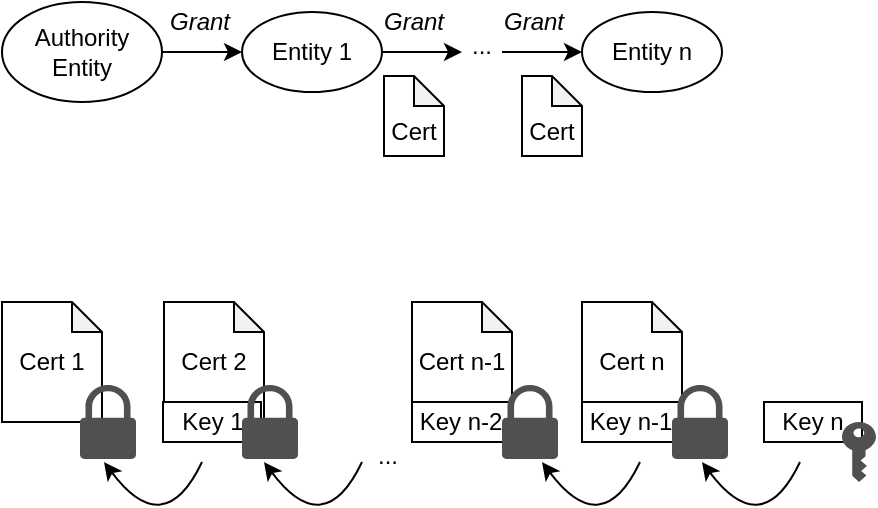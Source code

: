 <mxfile version="15.8.2" type="github">
  <diagram id="0TczY09dIJsgqQPIqadh" name="Page-1">
    <mxGraphModel dx="1018" dy="537" grid="1" gridSize="10" guides="1" tooltips="1" connect="1" arrows="1" fold="1" page="1" pageScale="1" pageWidth="850" pageHeight="1100" math="0" shadow="0">
      <root>
        <mxCell id="0" />
        <mxCell id="1" parent="0" />
        <mxCell id="RIr1uTYLNQnh8_1ja7Qw-29" value="Key n" style="rounded=0;whiteSpace=wrap;html=1;" vertex="1" parent="1">
          <mxGeometry x="511" y="420" width="49" height="20" as="geometry" />
        </mxCell>
        <mxCell id="RIr1uTYLNQnh8_1ja7Qw-1" value="Authority&lt;br&gt;Entity" style="ellipse;whiteSpace=wrap;html=1;" vertex="1" parent="1">
          <mxGeometry x="130" y="220" width="80" height="50" as="geometry" />
        </mxCell>
        <mxCell id="RIr1uTYLNQnh8_1ja7Qw-4" value="Entity 1" style="ellipse;whiteSpace=wrap;html=1;" vertex="1" parent="1">
          <mxGeometry x="250" y="225" width="70" height="40" as="geometry" />
        </mxCell>
        <mxCell id="RIr1uTYLNQnh8_1ja7Qw-5" value="Entity n" style="ellipse;whiteSpace=wrap;html=1;" vertex="1" parent="1">
          <mxGeometry x="420" y="225" width="70" height="40" as="geometry" />
        </mxCell>
        <mxCell id="RIr1uTYLNQnh8_1ja7Qw-6" value="" style="endArrow=classic;html=1;rounded=0;exitX=1;exitY=0.5;exitDx=0;exitDy=0;entryX=0;entryY=0.5;entryDx=0;entryDy=0;" edge="1" parent="1" source="RIr1uTYLNQnh8_1ja7Qw-1" target="RIr1uTYLNQnh8_1ja7Qw-4">
          <mxGeometry width="50" height="50" relative="1" as="geometry">
            <mxPoint x="400" y="340" as="sourcePoint" />
            <mxPoint x="450" y="290" as="targetPoint" />
          </mxGeometry>
        </mxCell>
        <mxCell id="RIr1uTYLNQnh8_1ja7Qw-7" value="&lt;i&gt;Grant&lt;/i&gt;" style="text;html=1;strokeColor=none;fillColor=none;align=center;verticalAlign=middle;whiteSpace=wrap;rounded=0;" vertex="1" parent="1">
          <mxGeometry x="199" y="220" width="60" height="20" as="geometry" />
        </mxCell>
        <mxCell id="RIr1uTYLNQnh8_1ja7Qw-9" value="" style="endArrow=classic;html=1;rounded=0;exitX=1;exitY=0.5;exitDx=0;exitDy=0;" edge="1" parent="1" source="RIr1uTYLNQnh8_1ja7Qw-4">
          <mxGeometry width="50" height="50" relative="1" as="geometry">
            <mxPoint x="220" y="255" as="sourcePoint" />
            <mxPoint x="360" y="245" as="targetPoint" />
          </mxGeometry>
        </mxCell>
        <mxCell id="RIr1uTYLNQnh8_1ja7Qw-10" value="" style="endArrow=classic;html=1;rounded=0;entryX=0;entryY=0.5;entryDx=0;entryDy=0;" edge="1" parent="1" target="RIr1uTYLNQnh8_1ja7Qw-5">
          <mxGeometry width="50" height="50" relative="1" as="geometry">
            <mxPoint x="380" y="245" as="sourcePoint" />
            <mxPoint x="330" y="255" as="targetPoint" />
          </mxGeometry>
        </mxCell>
        <mxCell id="RIr1uTYLNQnh8_1ja7Qw-12" value="..." style="text;html=1;strokeColor=none;fillColor=none;align=center;verticalAlign=middle;whiteSpace=wrap;rounded=0;" vertex="1" parent="1">
          <mxGeometry x="340" y="227" width="60" height="30" as="geometry" />
        </mxCell>
        <mxCell id="RIr1uTYLNQnh8_1ja7Qw-13" value="&lt;i&gt;Grant&lt;/i&gt;" style="text;html=1;strokeColor=none;fillColor=none;align=center;verticalAlign=middle;whiteSpace=wrap;rounded=0;" vertex="1" parent="1">
          <mxGeometry x="306" y="220" width="60" height="20" as="geometry" />
        </mxCell>
        <mxCell id="RIr1uTYLNQnh8_1ja7Qw-14" value="&lt;i&gt;Grant&lt;/i&gt;" style="text;html=1;strokeColor=none;fillColor=none;align=center;verticalAlign=middle;whiteSpace=wrap;rounded=0;" vertex="1" parent="1">
          <mxGeometry x="366" y="220" width="60" height="20" as="geometry" />
        </mxCell>
        <mxCell id="RIr1uTYLNQnh8_1ja7Qw-15" value="Cert 1" style="shape=note;whiteSpace=wrap;html=1;backgroundOutline=1;darkOpacity=0.05;size=15;" vertex="1" parent="1">
          <mxGeometry x="130" y="370" width="50" height="60" as="geometry" />
        </mxCell>
        <mxCell id="RIr1uTYLNQnh8_1ja7Qw-16" value="&lt;br&gt;Cert" style="shape=note;whiteSpace=wrap;html=1;backgroundOutline=1;darkOpacity=0.05;size=15;" vertex="1" parent="1">
          <mxGeometry x="321" y="257" width="30" height="40" as="geometry" />
        </mxCell>
        <mxCell id="RIr1uTYLNQnh8_1ja7Qw-17" value="&lt;br&gt;Cert" style="shape=note;whiteSpace=wrap;html=1;backgroundOutline=1;darkOpacity=0.05;size=15;" vertex="1" parent="1">
          <mxGeometry x="390" y="257" width="30" height="40" as="geometry" />
        </mxCell>
        <mxCell id="RIr1uTYLNQnh8_1ja7Qw-18" value="Cert 2" style="shape=note;whiteSpace=wrap;html=1;backgroundOutline=1;darkOpacity=0.05;size=15;" vertex="1" parent="1">
          <mxGeometry x="211" y="370" width="50" height="60" as="geometry" />
        </mxCell>
        <mxCell id="RIr1uTYLNQnh8_1ja7Qw-19" value="Cert n-1" style="shape=note;whiteSpace=wrap;html=1;backgroundOutline=1;darkOpacity=0.05;size=15;" vertex="1" parent="1">
          <mxGeometry x="335" y="370" width="50" height="60" as="geometry" />
        </mxCell>
        <mxCell id="RIr1uTYLNQnh8_1ja7Qw-20" value="Key 1" style="rounded=0;whiteSpace=wrap;html=1;" vertex="1" parent="1">
          <mxGeometry x="210.5" y="420" width="49" height="20" as="geometry" />
        </mxCell>
        <mxCell id="RIr1uTYLNQnh8_1ja7Qw-21" value="Key n-2" style="rounded=0;whiteSpace=wrap;html=1;" vertex="1" parent="1">
          <mxGeometry x="335" y="420" width="49" height="20" as="geometry" />
        </mxCell>
        <mxCell id="RIr1uTYLNQnh8_1ja7Qw-22" value="Cert n" style="shape=note;whiteSpace=wrap;html=1;backgroundOutline=1;darkOpacity=0.05;size=15;" vertex="1" parent="1">
          <mxGeometry x="420" y="370" width="50" height="60" as="geometry" />
        </mxCell>
        <mxCell id="RIr1uTYLNQnh8_1ja7Qw-23" value="Key n-1" style="rounded=0;whiteSpace=wrap;html=1;" vertex="1" parent="1">
          <mxGeometry x="420" y="420" width="49" height="20" as="geometry" />
        </mxCell>
        <mxCell id="RIr1uTYLNQnh8_1ja7Qw-24" value="" style="sketch=0;pointerEvents=1;shadow=0;dashed=0;html=1;strokeColor=none;fillColor=#505050;labelPosition=center;verticalLabelPosition=bottom;verticalAlign=top;outlineConnect=0;align=center;shape=mxgraph.office.security.lock_protected;" vertex="1" parent="1">
          <mxGeometry x="169" y="411.5" width="28" height="37" as="geometry" />
        </mxCell>
        <mxCell id="RIr1uTYLNQnh8_1ja7Qw-25" value="" style="sketch=0;pointerEvents=1;shadow=0;dashed=0;html=1;strokeColor=none;fillColor=#505050;labelPosition=center;verticalLabelPosition=bottom;verticalAlign=top;outlineConnect=0;align=center;shape=mxgraph.office.security.lock_protected;" vertex="1" parent="1">
          <mxGeometry x="250" y="411.5" width="28" height="37" as="geometry" />
        </mxCell>
        <mxCell id="RIr1uTYLNQnh8_1ja7Qw-26" value="" style="sketch=0;pointerEvents=1;shadow=0;dashed=0;html=1;strokeColor=none;fillColor=#505050;labelPosition=center;verticalLabelPosition=bottom;verticalAlign=top;outlineConnect=0;align=center;shape=mxgraph.office.security.lock_protected;" vertex="1" parent="1">
          <mxGeometry x="380" y="411.5" width="28" height="37" as="geometry" />
        </mxCell>
        <mxCell id="RIr1uTYLNQnh8_1ja7Qw-27" value="" style="sketch=0;pointerEvents=1;shadow=0;dashed=0;html=1;strokeColor=none;fillColor=#505050;labelPosition=center;verticalLabelPosition=bottom;verticalAlign=top;outlineConnect=0;align=center;shape=mxgraph.office.security.lock_protected;" vertex="1" parent="1">
          <mxGeometry x="465" y="411.5" width="28" height="37" as="geometry" />
        </mxCell>
        <mxCell id="RIr1uTYLNQnh8_1ja7Qw-28" value="" style="sketch=0;pointerEvents=1;shadow=0;dashed=0;html=1;strokeColor=none;fillColor=#505050;labelPosition=center;verticalLabelPosition=bottom;verticalAlign=top;outlineConnect=0;align=center;shape=mxgraph.office.security.key_permissions;" vertex="1" parent="1">
          <mxGeometry x="550" y="430" width="17" height="30" as="geometry" />
        </mxCell>
        <mxCell id="RIr1uTYLNQnh8_1ja7Qw-33" value="" style="curved=1;endArrow=classic;html=1;rounded=0;" edge="1" parent="1">
          <mxGeometry width="50" height="50" relative="1" as="geometry">
            <mxPoint x="230" y="450" as="sourcePoint" />
            <mxPoint x="181" y="450" as="targetPoint" />
            <Array as="points">
              <mxPoint x="211" y="490" />
            </Array>
          </mxGeometry>
        </mxCell>
        <mxCell id="RIr1uTYLNQnh8_1ja7Qw-34" value="" style="curved=1;endArrow=classic;html=1;rounded=0;" edge="1" parent="1">
          <mxGeometry width="50" height="50" relative="1" as="geometry">
            <mxPoint x="449" y="450" as="sourcePoint" />
            <mxPoint x="400" y="450" as="targetPoint" />
            <Array as="points">
              <mxPoint x="430" y="490" />
            </Array>
          </mxGeometry>
        </mxCell>
        <mxCell id="RIr1uTYLNQnh8_1ja7Qw-35" value="" style="curved=1;endArrow=classic;html=1;rounded=0;" edge="1" parent="1">
          <mxGeometry width="50" height="50" relative="1" as="geometry">
            <mxPoint x="529" y="450" as="sourcePoint" />
            <mxPoint x="480" y="450" as="targetPoint" />
            <Array as="points">
              <mxPoint x="510" y="490" />
            </Array>
          </mxGeometry>
        </mxCell>
        <mxCell id="RIr1uTYLNQnh8_1ja7Qw-36" value="" style="curved=1;endArrow=classic;html=1;rounded=0;" edge="1" parent="1">
          <mxGeometry width="50" height="50" relative="1" as="geometry">
            <mxPoint x="310" y="450" as="sourcePoint" />
            <mxPoint x="261" y="450" as="targetPoint" />
            <Array as="points">
              <mxPoint x="291" y="490" />
            </Array>
          </mxGeometry>
        </mxCell>
        <mxCell id="RIr1uTYLNQnh8_1ja7Qw-37" value="..." style="text;html=1;strokeColor=none;fillColor=none;align=center;verticalAlign=middle;whiteSpace=wrap;rounded=0;" vertex="1" parent="1">
          <mxGeometry x="293" y="432" width="60" height="30" as="geometry" />
        </mxCell>
      </root>
    </mxGraphModel>
  </diagram>
</mxfile>
